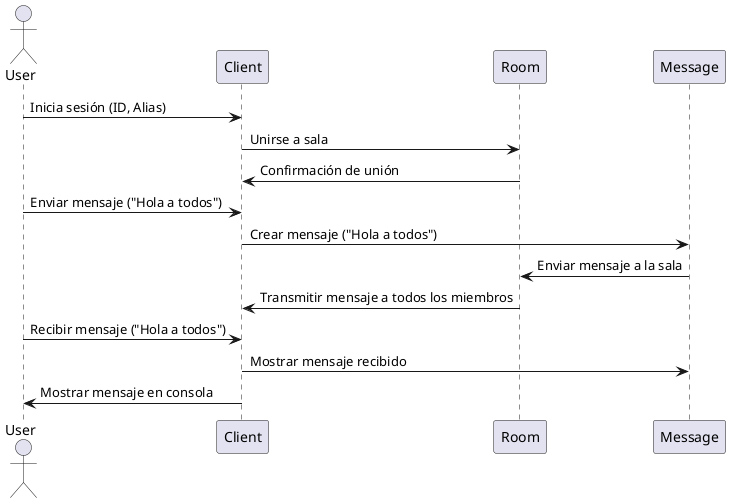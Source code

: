 @startuml SequenceDiagram

actor User
participant Client
participant Room
participant Message

User -> Client : Inicia sesión (ID, Alias)
Client -> Room : Unirse a sala
Room -> Client : Confirmación de unión

User -> Client : Enviar mensaje ("Hola a todos")
Client -> Message : Crear mensaje ("Hola a todos")
Message -> Room : Enviar mensaje a la sala
Room -> Client : Transmitir mensaje a todos los miembros

User -> Client : Recibir mensaje ("Hola a todos")
Client -> Message : Mostrar mensaje recibido
Client -> User : Mostrar mensaje en consola

@enduml
